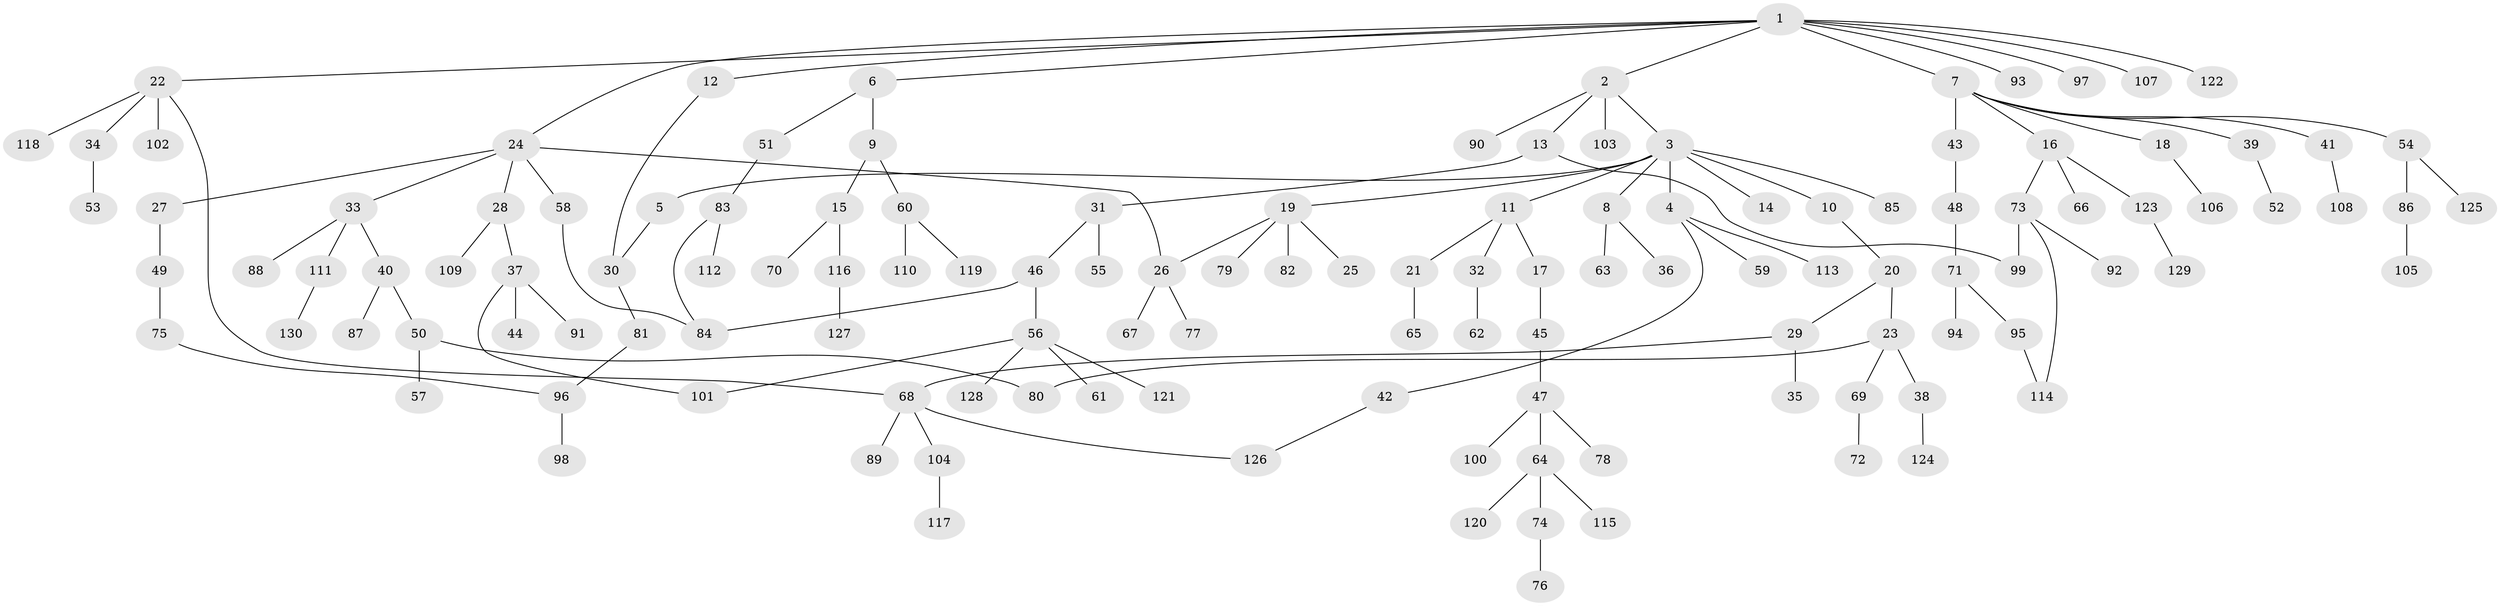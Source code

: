 // coarse degree distribution, {1: 0.6730769230769231, 2: 0.21153846153846154, 15: 0.038461538461538464, 11: 0.019230769230769232, 4: 0.038461538461538464, 6: 0.019230769230769232}
// Generated by graph-tools (version 1.1) at 2025/45/03/04/25 21:45:29]
// undirected, 130 vertices, 140 edges
graph export_dot {
graph [start="1"]
  node [color=gray90,style=filled];
  1;
  2;
  3;
  4;
  5;
  6;
  7;
  8;
  9;
  10;
  11;
  12;
  13;
  14;
  15;
  16;
  17;
  18;
  19;
  20;
  21;
  22;
  23;
  24;
  25;
  26;
  27;
  28;
  29;
  30;
  31;
  32;
  33;
  34;
  35;
  36;
  37;
  38;
  39;
  40;
  41;
  42;
  43;
  44;
  45;
  46;
  47;
  48;
  49;
  50;
  51;
  52;
  53;
  54;
  55;
  56;
  57;
  58;
  59;
  60;
  61;
  62;
  63;
  64;
  65;
  66;
  67;
  68;
  69;
  70;
  71;
  72;
  73;
  74;
  75;
  76;
  77;
  78;
  79;
  80;
  81;
  82;
  83;
  84;
  85;
  86;
  87;
  88;
  89;
  90;
  91;
  92;
  93;
  94;
  95;
  96;
  97;
  98;
  99;
  100;
  101;
  102;
  103;
  104;
  105;
  106;
  107;
  108;
  109;
  110;
  111;
  112;
  113;
  114;
  115;
  116;
  117;
  118;
  119;
  120;
  121;
  122;
  123;
  124;
  125;
  126;
  127;
  128;
  129;
  130;
  1 -- 2;
  1 -- 6;
  1 -- 7;
  1 -- 12;
  1 -- 22;
  1 -- 24;
  1 -- 93;
  1 -- 97;
  1 -- 107;
  1 -- 122;
  2 -- 3;
  2 -- 13;
  2 -- 90;
  2 -- 103;
  3 -- 4;
  3 -- 5;
  3 -- 8;
  3 -- 10;
  3 -- 11;
  3 -- 14;
  3 -- 19;
  3 -- 85;
  4 -- 42;
  4 -- 59;
  4 -- 113;
  5 -- 30;
  6 -- 9;
  6 -- 51;
  7 -- 16;
  7 -- 18;
  7 -- 39;
  7 -- 41;
  7 -- 43;
  7 -- 54;
  8 -- 36;
  8 -- 63;
  9 -- 15;
  9 -- 60;
  10 -- 20;
  11 -- 17;
  11 -- 21;
  11 -- 32;
  12 -- 30;
  13 -- 31;
  13 -- 99;
  15 -- 70;
  15 -- 116;
  16 -- 66;
  16 -- 73;
  16 -- 123;
  17 -- 45;
  18 -- 106;
  19 -- 25;
  19 -- 79;
  19 -- 82;
  19 -- 26;
  20 -- 23;
  20 -- 29;
  21 -- 65;
  22 -- 34;
  22 -- 102;
  22 -- 118;
  22 -- 68;
  23 -- 38;
  23 -- 69;
  23 -- 80;
  24 -- 26;
  24 -- 27;
  24 -- 28;
  24 -- 33;
  24 -- 58;
  26 -- 67;
  26 -- 77;
  27 -- 49;
  28 -- 37;
  28 -- 109;
  29 -- 35;
  29 -- 68;
  30 -- 81;
  31 -- 46;
  31 -- 55;
  32 -- 62;
  33 -- 40;
  33 -- 88;
  33 -- 111;
  34 -- 53;
  37 -- 44;
  37 -- 91;
  37 -- 101;
  38 -- 124;
  39 -- 52;
  40 -- 50;
  40 -- 87;
  41 -- 108;
  42 -- 126;
  43 -- 48;
  45 -- 47;
  46 -- 56;
  46 -- 84;
  47 -- 64;
  47 -- 78;
  47 -- 100;
  48 -- 71;
  49 -- 75;
  50 -- 57;
  50 -- 80;
  51 -- 83;
  54 -- 86;
  54 -- 125;
  56 -- 61;
  56 -- 101;
  56 -- 121;
  56 -- 128;
  58 -- 84;
  60 -- 110;
  60 -- 119;
  64 -- 74;
  64 -- 115;
  64 -- 120;
  68 -- 89;
  68 -- 104;
  68 -- 126;
  69 -- 72;
  71 -- 94;
  71 -- 95;
  73 -- 92;
  73 -- 99;
  73 -- 114;
  74 -- 76;
  75 -- 96;
  81 -- 96;
  83 -- 84;
  83 -- 112;
  86 -- 105;
  95 -- 114;
  96 -- 98;
  104 -- 117;
  111 -- 130;
  116 -- 127;
  123 -- 129;
}
